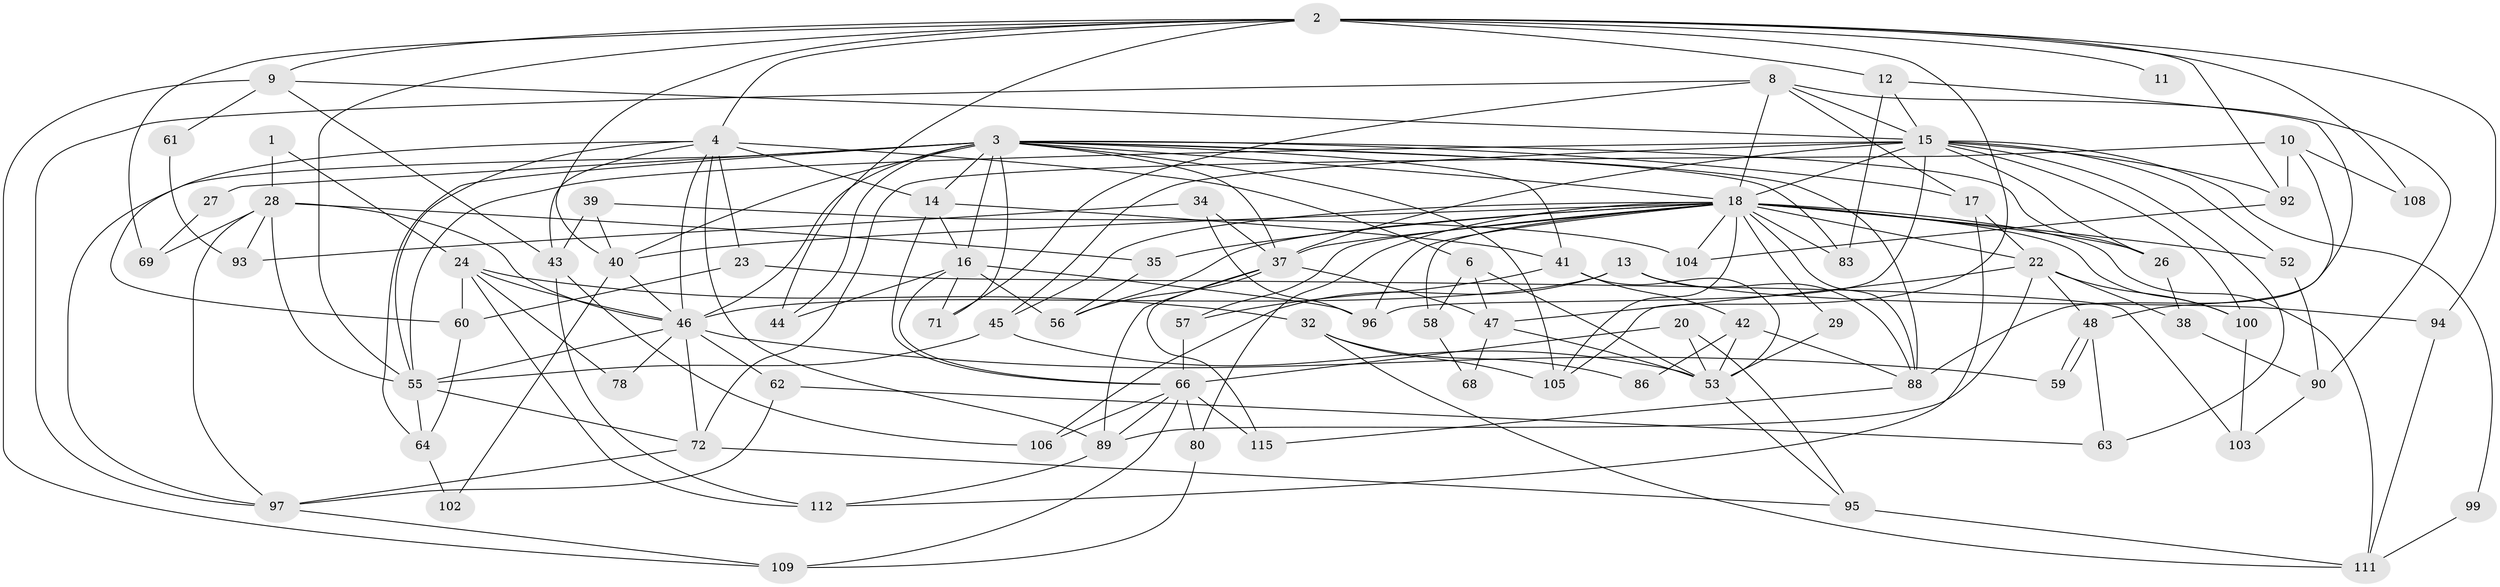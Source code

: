// original degree distribution, {2: 0.13793103448275862, 7: 0.034482758620689655, 9: 0.017241379310344827, 3: 0.31896551724137934, 6: 0.06896551724137931, 4: 0.22413793103448276, 5: 0.1810344827586207, 8: 0.008620689655172414, 10: 0.008620689655172414}
// Generated by graph-tools (version 1.1) at 2025/18/03/04/25 18:18:46]
// undirected, 81 vertices, 192 edges
graph export_dot {
graph [start="1"]
  node [color=gray90,style=filled];
  1;
  2 [super="+65+50+67"];
  3 [super="+7"];
  4 [super="+5+31"];
  6;
  8;
  9 [super="+84"];
  10;
  11;
  12 [super="+25+54"];
  13 [super="+101"];
  14 [super="+76"];
  15 [super="+113+49"];
  16 [super="+81"];
  17;
  18 [super="+21+36+19"];
  20;
  22 [super="+33"];
  23;
  24;
  26 [super="+30"];
  27;
  28;
  29;
  32 [super="+73"];
  34;
  35;
  37 [super="+114+75"];
  38;
  39;
  40;
  41;
  42 [super="+91"];
  43 [super="+51"];
  44;
  45 [super="+110"];
  46 [super="+79"];
  47;
  48;
  52;
  53 [super="+107"];
  55 [super="+70"];
  56;
  57;
  58;
  59;
  60;
  61;
  62;
  63;
  64;
  66 [super="+87"];
  68;
  69;
  71;
  72;
  78;
  80;
  83;
  86;
  88;
  89;
  90;
  92;
  93;
  94;
  95;
  96;
  97;
  99;
  100;
  102;
  103;
  104;
  105;
  106;
  108;
  109;
  111;
  112;
  115;
  1 -- 24;
  1 -- 28;
  2 -- 11 [weight=2];
  2 -- 9;
  2 -- 40;
  2 -- 44;
  2 -- 92;
  2 -- 108;
  2 -- 4 [weight=2];
  2 -- 12;
  2 -- 69;
  2 -- 55;
  2 -- 105;
  2 -- 94;
  3 -- 105;
  3 -- 27;
  3 -- 41;
  3 -- 71;
  3 -- 83;
  3 -- 18;
  3 -- 64;
  3 -- 97;
  3 -- 40;
  3 -- 44;
  3 -- 14;
  3 -- 17;
  3 -- 88;
  3 -- 26;
  3 -- 46;
  3 -- 37;
  3 -- 16;
  4 -- 23;
  4 -- 14;
  4 -- 89;
  4 -- 60;
  4 -- 46;
  4 -- 6;
  4 -- 55;
  4 -- 43;
  6 -- 47;
  6 -- 58;
  6 -- 53;
  8 -- 97;
  8 -- 17;
  8 -- 71;
  8 -- 90;
  8 -- 15;
  8 -- 18;
  9 -- 109;
  9 -- 43;
  9 -- 61;
  9 -- 15;
  10 -- 92;
  10 -- 48;
  10 -- 72;
  10 -- 108;
  12 -- 83;
  12 -- 88;
  12 -- 15;
  13 -- 88;
  13 -- 46 [weight=2];
  13 -- 106;
  13 -- 94;
  14 -- 41;
  14 -- 66 [weight=2];
  14 -- 16;
  15 -- 92;
  15 -- 55;
  15 -- 37;
  15 -- 96;
  15 -- 18;
  15 -- 100;
  15 -- 26;
  15 -- 99;
  15 -- 52;
  15 -- 63;
  15 -- 45;
  16 -- 44;
  16 -- 96;
  16 -- 71;
  16 -- 56;
  16 -- 66;
  17 -- 112;
  17 -- 22;
  18 -- 29;
  18 -- 83;
  18 -- 80;
  18 -- 88;
  18 -- 35;
  18 -- 100;
  18 -- 40;
  18 -- 104;
  18 -- 105;
  18 -- 111;
  18 -- 52;
  18 -- 56;
  18 -- 57;
  18 -- 58;
  18 -- 96;
  18 -- 37;
  18 -- 26 [weight=2];
  18 -- 22;
  18 -- 45;
  20 -- 95;
  20 -- 53;
  20 -- 66;
  22 -- 47;
  22 -- 38;
  22 -- 100;
  22 -- 48;
  22 -- 89;
  23 -- 103;
  23 -- 60;
  24 -- 60;
  24 -- 46;
  24 -- 78;
  24 -- 112;
  24 -- 32;
  26 -- 38;
  27 -- 69;
  28 -- 35;
  28 -- 69;
  28 -- 93;
  28 -- 97;
  28 -- 55;
  28 -- 46;
  29 -- 53;
  32 -- 105;
  32 -- 86;
  32 -- 111;
  34 -- 96;
  34 -- 93;
  34 -- 37;
  35 -- 56;
  37 -- 115;
  37 -- 56;
  37 -- 89;
  37 -- 47;
  38 -- 90;
  39 -- 40;
  39 -- 104;
  39 -- 43;
  40 -- 102;
  40 -- 46;
  41 -- 57;
  41 -- 42;
  41 -- 53;
  42 -- 53;
  42 -- 88;
  42 -- 86;
  43 -- 106;
  43 -- 112;
  45 -- 53;
  45 -- 55;
  46 -- 55;
  46 -- 72;
  46 -- 78;
  46 -- 59;
  46 -- 62;
  47 -- 68;
  47 -- 53;
  48 -- 59;
  48 -- 59;
  48 -- 63;
  52 -- 90;
  53 -- 95;
  55 -- 64;
  55 -- 72;
  57 -- 66;
  58 -- 68;
  60 -- 64;
  61 -- 93;
  62 -- 97;
  62 -- 63;
  64 -- 102;
  66 -- 89;
  66 -- 106;
  66 -- 109;
  66 -- 80;
  66 -- 115;
  72 -- 97;
  72 -- 95;
  80 -- 109;
  88 -- 115;
  89 -- 112;
  90 -- 103;
  92 -- 104;
  94 -- 111;
  95 -- 111;
  97 -- 109;
  99 -- 111;
  100 -- 103;
}

